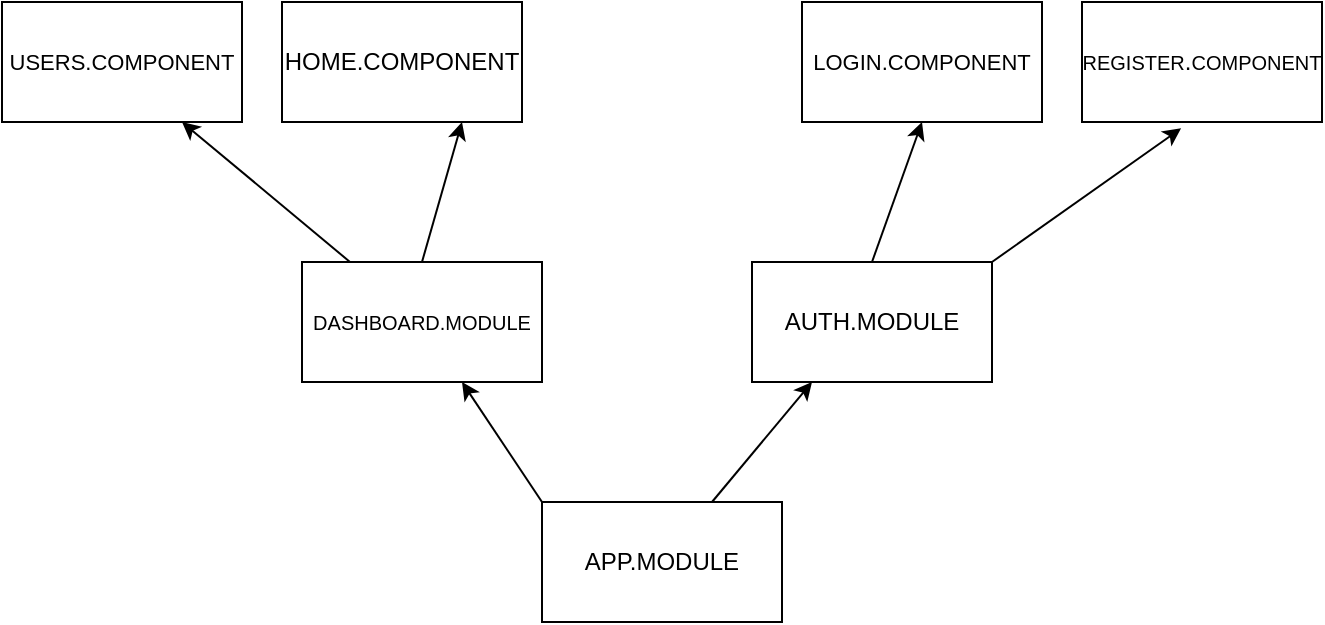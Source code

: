 <mxfile>
    <diagram id="AQwz2uN9a9740d_giCUd" name="Page-1">
        <mxGraphModel dx="1682" dy="563" grid="1" gridSize="10" guides="1" tooltips="1" connect="1" arrows="1" fold="1" page="1" pageScale="1" pageWidth="850" pageHeight="1100" math="0" shadow="0">
            <root>
                <mxCell id="0"/>
                <mxCell id="1" parent="0"/>
                <mxCell id="2" value="USERS.COMPONENT" style="rounded=0;whiteSpace=wrap;html=1;fontSize=11;" vertex="1" parent="1">
                    <mxGeometry x="-800" y="140" width="120" height="60" as="geometry"/>
                </mxCell>
                <mxCell id="3" value="HOME.COMPONENT" style="rounded=0;whiteSpace=wrap;html=1;" vertex="1" parent="1">
                    <mxGeometry x="-660" y="140" width="120" height="60" as="geometry"/>
                </mxCell>
                <mxCell id="4" value="&lt;font style=&quot;font-size: 11px;&quot;&gt;LOGIN.COMPONENT&lt;/font&gt;" style="rounded=0;whiteSpace=wrap;html=1;" vertex="1" parent="1">
                    <mxGeometry x="-400" y="140" width="120" height="60" as="geometry"/>
                </mxCell>
                <mxCell id="5" value="&lt;font style=&quot;font-size: 10px;&quot;&gt;REGISTER&lt;/font&gt;.&lt;font style=&quot;font-size: 10px;&quot;&gt;COMPONENT&lt;/font&gt;" style="rounded=0;whiteSpace=wrap;html=1;" vertex="1" parent="1">
                    <mxGeometry x="-260" y="140" width="120" height="60" as="geometry"/>
                </mxCell>
                <mxCell id="6" value="APP.MODULE" style="rounded=0;whiteSpace=wrap;html=1;" vertex="1" parent="1">
                    <mxGeometry x="-530" y="390" width="120" height="60" as="geometry"/>
                </mxCell>
                <mxCell id="7" value="DASHBOARD.MODULE" style="rounded=0;whiteSpace=wrap;html=1;fontSize=10;" vertex="1" parent="1">
                    <mxGeometry x="-650" y="270" width="120" height="60" as="geometry"/>
                </mxCell>
                <mxCell id="8" value="AUTH.MODULE" style="rounded=0;whiteSpace=wrap;html=1;" vertex="1" parent="1">
                    <mxGeometry x="-425" y="270" width="120" height="60" as="geometry"/>
                </mxCell>
                <mxCell id="10" value="" style="endArrow=classic;html=1;fontSize=11;exitX=0;exitY=0;exitDx=0;exitDy=0;" edge="1" parent="1" source="6" target="7">
                    <mxGeometry width="50" height="50" relative="1" as="geometry">
                        <mxPoint x="-570" y="400" as="sourcePoint"/>
                        <mxPoint x="-520" y="350" as="targetPoint"/>
                    </mxGeometry>
                </mxCell>
                <mxCell id="11" value="" style="endArrow=classic;html=1;fontSize=11;entryX=0.25;entryY=1;entryDx=0;entryDy=0;" edge="1" parent="1" source="6" target="8">
                    <mxGeometry width="50" height="50" relative="1" as="geometry">
                        <mxPoint x="-520" y="400" as="sourcePoint"/>
                        <mxPoint x="-560" y="340" as="targetPoint"/>
                    </mxGeometry>
                </mxCell>
                <mxCell id="13" value="" style="endArrow=classic;html=1;fontSize=11;entryX=0.413;entryY=1.053;entryDx=0;entryDy=0;entryPerimeter=0;exitX=1;exitY=0;exitDx=0;exitDy=0;" edge="1" parent="1" source="8" target="5">
                    <mxGeometry width="50" height="50" relative="1" as="geometry">
                        <mxPoint x="-360" y="350" as="sourcePoint"/>
                        <mxPoint x="-310" y="300" as="targetPoint"/>
                    </mxGeometry>
                </mxCell>
                <mxCell id="16" value="" style="endArrow=classic;html=1;fontSize=11;entryX=0.5;entryY=1;entryDx=0;entryDy=0;exitX=0.5;exitY=0;exitDx=0;exitDy=0;" edge="1" parent="1" source="8" target="4">
                    <mxGeometry width="50" height="50" relative="1" as="geometry">
                        <mxPoint x="-360" y="350" as="sourcePoint"/>
                        <mxPoint x="-310" y="300" as="targetPoint"/>
                    </mxGeometry>
                </mxCell>
                <mxCell id="17" value="" style="endArrow=classic;html=1;fontSize=11;entryX=0.75;entryY=1;entryDx=0;entryDy=0;" edge="1" parent="1" source="7" target="2">
                    <mxGeometry width="50" height="50" relative="1" as="geometry">
                        <mxPoint x="-360" y="350" as="sourcePoint"/>
                        <mxPoint x="-310" y="300" as="targetPoint"/>
                    </mxGeometry>
                </mxCell>
                <mxCell id="21" value="" style="endArrow=classic;html=1;fontSize=11;entryX=0.75;entryY=1;entryDx=0;entryDy=0;exitX=0.5;exitY=0;exitDx=0;exitDy=0;" edge="1" parent="1" source="7" target="3">
                    <mxGeometry width="50" height="50" relative="1" as="geometry">
                        <mxPoint x="-600" y="260" as="sourcePoint"/>
                        <mxPoint x="-550" y="210" as="targetPoint"/>
                    </mxGeometry>
                </mxCell>
            </root>
        </mxGraphModel>
    </diagram>
</mxfile>